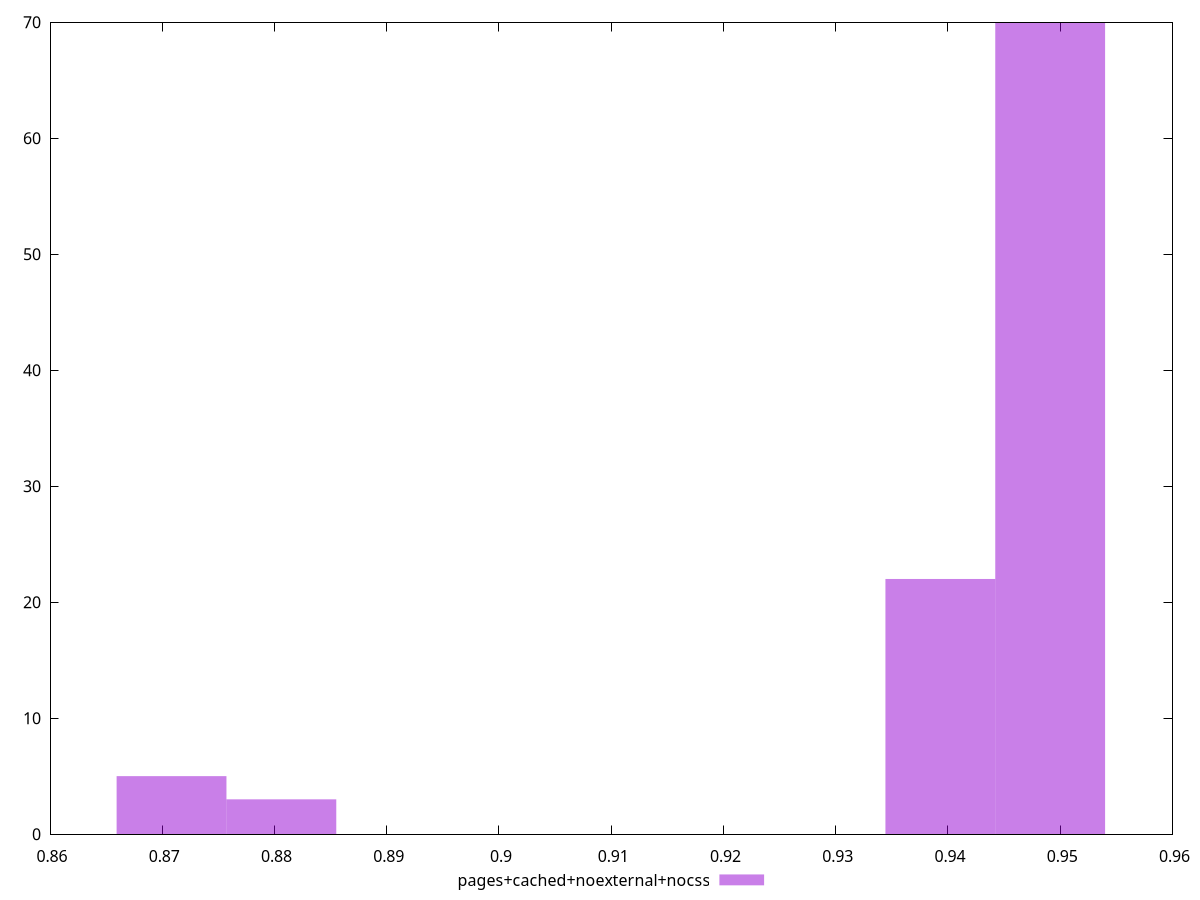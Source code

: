 $_pagesCachedNoexternalNocss <<EOF
0.9491030705848464 70
0.9393185028468582 22
0.8806110964189297 3
0.8708265286809416 5
EOF
set key outside below
set terminal pngcairo
set output "report_00004_2020-11-02T20-21-41.718Z/performance_score/pages+cached+noexternal+nocss//hist.png"
set yrange [0:70]
set boxwidth 0.009784567737988107
set style fill transparent solid 0.5 noborder
plot $_pagesCachedNoexternalNocss title "pages+cached+noexternal+nocss" with boxes ,